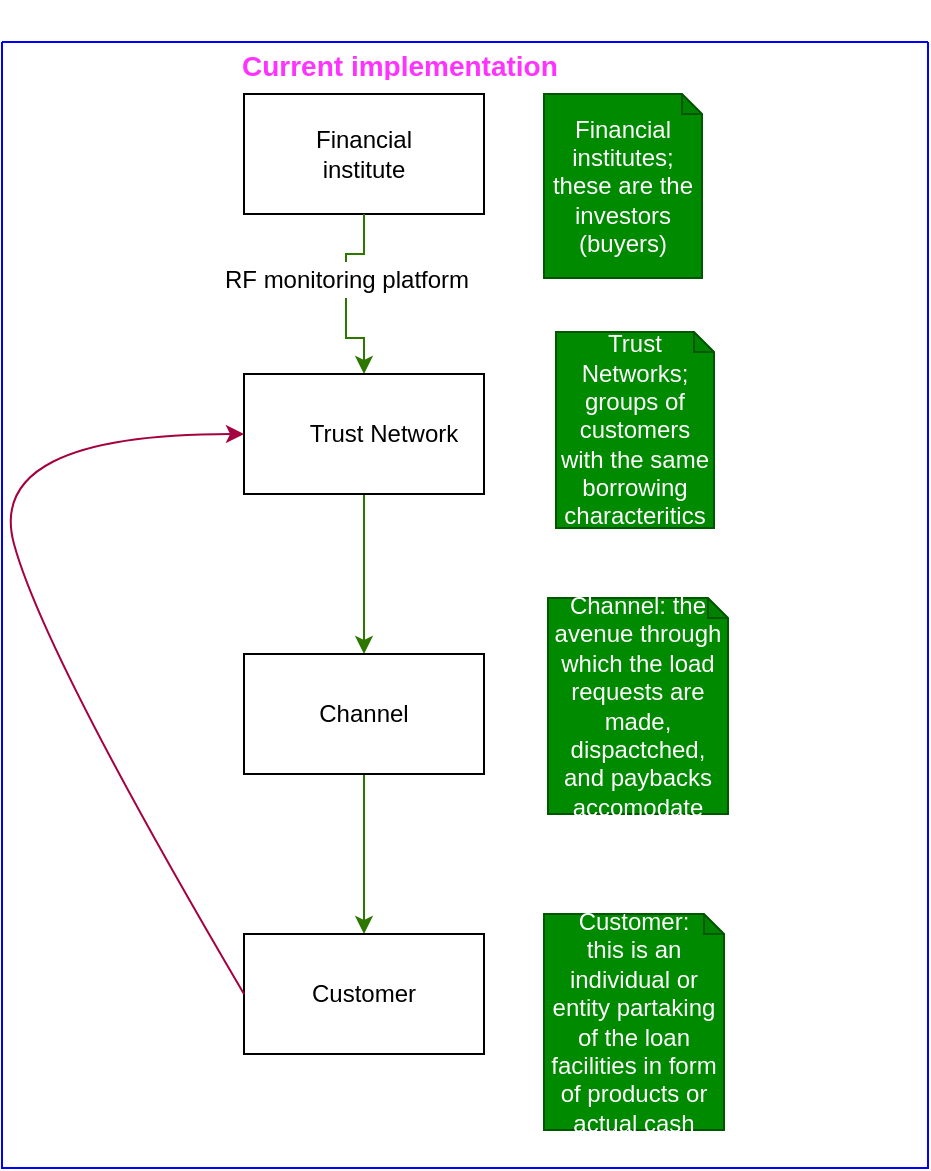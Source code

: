 <mxfile>
    <diagram id="cgmyOsK2eIYhg5Rcs4Wb" name="Page-1">
        <mxGraphModel dx="533" dy="1680" grid="0" gridSize="10" guides="1" tooltips="1" connect="1" arrows="1" fold="1" page="1" pageScale="1" pageWidth="850" pageHeight="1100" background="#ffffff" math="0" shadow="0">
            <root>
                <mxCell id="0"/>
                <mxCell id="1" parent="0"/>
                <mxCell id="5" value="" style="edgeStyle=orthogonalEdgeStyle;rounded=0;orthogonalLoop=1;jettySize=auto;html=1;fillColor=#60a917;strokeColor=#2D7600;startArrow=none;" parent="1" source="21" target="4" edge="1">
                    <mxGeometry relative="1" as="geometry"/>
                </mxCell>
                <mxCell id="2" value="" style="rounded=0;whiteSpace=wrap;html=1;" parent="1" vertex="1">
                    <mxGeometry x="180" y="40" width="120" height="60" as="geometry"/>
                </mxCell>
                <mxCell id="3" value="Financial institute" style="text;html=1;strokeColor=none;fillColor=none;align=center;verticalAlign=middle;whiteSpace=wrap;rounded=0;" parent="1" vertex="1">
                    <mxGeometry x="210" y="55" width="60" height="30" as="geometry"/>
                </mxCell>
                <mxCell id="8" value="" style="edgeStyle=orthogonalEdgeStyle;rounded=0;orthogonalLoop=1;jettySize=auto;html=1;fillColor=#60a917;strokeColor=#2D7600;" parent="1" source="4" target="7" edge="1">
                    <mxGeometry relative="1" as="geometry"/>
                </mxCell>
                <mxCell id="4" value="" style="rounded=0;whiteSpace=wrap;html=1;" parent="1" vertex="1">
                    <mxGeometry x="180" y="180" width="120" height="60" as="geometry"/>
                </mxCell>
                <mxCell id="6" value="Trust Network" style="text;html=1;strokeColor=none;fillColor=none;align=center;verticalAlign=middle;whiteSpace=wrap;rounded=0;" parent="1" vertex="1">
                    <mxGeometry x="210" y="200" width="80" height="20" as="geometry"/>
                </mxCell>
                <mxCell id="11" value="" style="edgeStyle=orthogonalEdgeStyle;rounded=0;orthogonalLoop=1;jettySize=auto;html=1;fillColor=#60a917;strokeColor=#2D7600;" parent="1" source="7" target="10" edge="1">
                    <mxGeometry relative="1" as="geometry"/>
                </mxCell>
                <mxCell id="7" value="" style="rounded=0;whiteSpace=wrap;html=1;" parent="1" vertex="1">
                    <mxGeometry x="180" y="320" width="120" height="60" as="geometry"/>
                </mxCell>
                <mxCell id="9" value="Channel" style="text;html=1;strokeColor=none;fillColor=none;align=center;verticalAlign=middle;whiteSpace=wrap;rounded=0;" parent="1" vertex="1">
                    <mxGeometry x="200" y="340" width="80" height="20" as="geometry"/>
                </mxCell>
                <mxCell id="10" value="" style="rounded=0;whiteSpace=wrap;html=1;" parent="1" vertex="1">
                    <mxGeometry x="180" y="460" width="120" height="60" as="geometry"/>
                </mxCell>
                <mxCell id="12" value="Customer" style="text;html=1;strokeColor=none;fillColor=none;align=center;verticalAlign=middle;whiteSpace=wrap;rounded=0;" parent="1" vertex="1">
                    <mxGeometry x="200" y="480" width="80" height="20" as="geometry"/>
                </mxCell>
                <mxCell id="13" value="" style="curved=1;endArrow=classic;html=1;exitX=0;exitY=0.5;exitDx=0;exitDy=0;entryX=0;entryY=0.5;entryDx=0;entryDy=0;fillColor=#d80073;strokeColor=#A50040;" parent="1" source="10" target="4" edge="1">
                    <mxGeometry width="50" height="50" relative="1" as="geometry">
                        <mxPoint x="230" y="340" as="sourcePoint"/>
                        <mxPoint x="170" y="210" as="targetPoint"/>
                        <Array as="points">
                            <mxPoint x="80" y="320"/>
                            <mxPoint x="50" y="210"/>
                        </Array>
                    </mxGeometry>
                </mxCell>
                <mxCell id="14" value="&lt;h1&gt;&lt;font style=&quot;font-size: 14px&quot; color=&quot;#ff33ff&quot;&gt;Current implementation&lt;/font&gt;&lt;/h1&gt;" style="text;html=1;strokeColor=none;fillColor=none;spacing=5;spacingTop=-20;whiteSpace=wrap;overflow=hidden;rounded=0;" parent="1" vertex="1">
                    <mxGeometry x="174" y="3" width="170" height="30" as="geometry"/>
                </mxCell>
                <mxCell id="15" value="Financial institutes; these are the investors (buyers)" style="shape=note;whiteSpace=wrap;html=1;backgroundOutline=1;darkOpacity=0.05;fillColor=#008a00;strokeColor=#005700;fontColor=#ffffff;size=10;" parent="1" vertex="1">
                    <mxGeometry x="330" y="40" width="79" height="92" as="geometry"/>
                </mxCell>
                <mxCell id="17" value="Trust Networks; groups of customers with the same borrowing characteritics" style="shape=note;whiteSpace=wrap;html=1;backgroundOutline=1;darkOpacity=0.05;fillColor=#008a00;strokeColor=#005700;fontColor=#ffffff;size=10;" parent="1" vertex="1">
                    <mxGeometry x="336" y="159" width="79" height="98" as="geometry"/>
                </mxCell>
                <mxCell id="18" value="Channel: the avenue through which the load requests are made, dispactched, and paybacks accomodate" style="shape=note;whiteSpace=wrap;html=1;backgroundOutline=1;darkOpacity=0.05;fillColor=#008a00;strokeColor=#005700;fontColor=#ffffff;size=10;" parent="1" vertex="1">
                    <mxGeometry x="332" y="292" width="90" height="108" as="geometry"/>
                </mxCell>
                <mxCell id="19" value="Customer:&lt;br&gt;this is an individual or entity partaking of the loan facilities in form of products or actual cash" style="shape=note;whiteSpace=wrap;html=1;backgroundOutline=1;darkOpacity=0.05;fillColor=#008a00;strokeColor=#005700;fontColor=#ffffff;size=10;" parent="1" vertex="1">
                    <mxGeometry x="330" y="450" width="90" height="108" as="geometry"/>
                </mxCell>
                <mxCell id="20" value="" style="swimlane;startSize=0;gradientColor=#FF33FF;strokeColor=#0000FF;" parent="1" vertex="1">
                    <mxGeometry x="59" y="14" width="463" height="563" as="geometry"/>
                </mxCell>
                <mxCell id="21" value="&lt;font color=&quot;#000000&quot;&gt;RF monitoring platform&lt;/font&gt;" style="text;html=1;align=center;verticalAlign=middle;resizable=0;points=[];autosize=1;strokeColor=none;" vertex="1" parent="1">
                    <mxGeometry x="165" y="124" width="132" height="18" as="geometry"/>
                </mxCell>
                <mxCell id="22" value="" style="edgeStyle=orthogonalEdgeStyle;rounded=0;orthogonalLoop=1;jettySize=auto;html=1;fillColor=#60a917;strokeColor=#2D7600;endArrow=none;" edge="1" parent="1" source="2" target="21">
                    <mxGeometry relative="1" as="geometry">
                        <mxPoint x="240" y="100" as="sourcePoint"/>
                        <mxPoint x="240" y="180" as="targetPoint"/>
                    </mxGeometry>
                </mxCell>
            </root>
        </mxGraphModel>
    </diagram>
    <diagram id="pxfbGONt4FBcwZYg-YJn" name="Page-2">
        <mxGraphModel dx="533" dy="1680" grid="0" gridSize="10" guides="1" tooltips="1" connect="1" arrows="1" fold="1" page="1" pageScale="1" pageWidth="850" pageHeight="1100" background="#ffffff" math="0" shadow="0">
            <root>
                <mxCell id="omSjNrQMJ6TnqF1ggQyg-0"/>
                <mxCell id="omSjNrQMJ6TnqF1ggQyg-1" parent="omSjNrQMJ6TnqF1ggQyg-0"/>
                <mxCell id="ytFhpSNRjVN4MV2daEN6-0" value="" style="edgeStyle=orthogonalEdgeStyle;rounded=0;orthogonalLoop=1;jettySize=auto;html=1;fillColor=#60a917;strokeColor=#2D7600;" parent="omSjNrQMJ6TnqF1ggQyg-1" source="ytFhpSNRjVN4MV2daEN6-1" target="ytFhpSNRjVN4MV2daEN6-4" edge="1">
                    <mxGeometry relative="1" as="geometry"/>
                </mxCell>
                <mxCell id="ytFhpSNRjVN4MV2daEN6-1" value="" style="rounded=0;whiteSpace=wrap;html=1;" parent="omSjNrQMJ6TnqF1ggQyg-1" vertex="1">
                    <mxGeometry x="180" y="76" width="120" height="60" as="geometry"/>
                </mxCell>
                <mxCell id="ytFhpSNRjVN4MV2daEN6-3" value="" style="edgeStyle=orthogonalEdgeStyle;rounded=0;orthogonalLoop=1;jettySize=auto;html=1;fillColor=#60a917;strokeColor=#2D7600;" parent="omSjNrQMJ6TnqF1ggQyg-1" source="ytFhpSNRjVN4MV2daEN6-4" target="ytFhpSNRjVN4MV2daEN6-7" edge="1">
                    <mxGeometry relative="1" as="geometry"/>
                </mxCell>
                <mxCell id="ytFhpSNRjVN4MV2daEN6-4" value="" style="rounded=0;whiteSpace=wrap;html=1;" parent="omSjNrQMJ6TnqF1ggQyg-1" vertex="1">
                    <mxGeometry x="180" y="190" width="120" height="60" as="geometry"/>
                </mxCell>
                <mxCell id="ytFhpSNRjVN4MV2daEN6-6" value="" style="edgeStyle=orthogonalEdgeStyle;rounded=0;orthogonalLoop=1;jettySize=auto;html=1;fillColor=#60a917;strokeColor=#2D7600;" parent="omSjNrQMJ6TnqF1ggQyg-1" source="ytFhpSNRjVN4MV2daEN6-7" target="ytFhpSNRjVN4MV2daEN6-9" edge="1">
                    <mxGeometry relative="1" as="geometry"/>
                </mxCell>
                <mxCell id="ytFhpSNRjVN4MV2daEN6-7" value="" style="rounded=0;whiteSpace=wrap;html=1;" parent="omSjNrQMJ6TnqF1ggQyg-1" vertex="1">
                    <mxGeometry x="180" y="320" width="120" height="60" as="geometry"/>
                </mxCell>
                <mxCell id="ytFhpSNRjVN4MV2daEN6-8" value="Trust Network" style="text;html=1;strokeColor=none;fillColor=none;align=center;verticalAlign=middle;whiteSpace=wrap;rounded=0;" parent="omSjNrQMJ6TnqF1ggQyg-1" vertex="1">
                    <mxGeometry x="200" y="340" width="80" height="20" as="geometry"/>
                </mxCell>
                <mxCell id="ytFhpSNRjVN4MV2daEN6-9" value="" style="rounded=0;whiteSpace=wrap;html=1;" parent="omSjNrQMJ6TnqF1ggQyg-1" vertex="1">
                    <mxGeometry x="180" y="460" width="120" height="60" as="geometry"/>
                </mxCell>
                <mxCell id="ytFhpSNRjVN4MV2daEN6-10" value="Customer" style="text;html=1;strokeColor=none;fillColor=none;align=center;verticalAlign=middle;whiteSpace=wrap;rounded=0;" parent="omSjNrQMJ6TnqF1ggQyg-1" vertex="1">
                    <mxGeometry x="200" y="480" width="80" height="20" as="geometry"/>
                </mxCell>
                <mxCell id="ytFhpSNRjVN4MV2daEN6-12" value="&lt;h1&gt;&lt;font style=&quot;font-size: 14px&quot; color=&quot;#ff33ff&quot;&gt;Proposed&amp;nbsp; implementation&lt;/font&gt;&lt;/h1&gt;" style="text;html=1;strokeColor=none;fillColor=none;spacing=5;spacingTop=-20;whiteSpace=wrap;overflow=hidden;rounded=0;" parent="omSjNrQMJ6TnqF1ggQyg-1" vertex="1">
                    <mxGeometry x="190" y="3" width="210" height="30" as="geometry"/>
                </mxCell>
                <mxCell id="ytFhpSNRjVN4MV2daEN6-16" value="coperatives, xente staff, innovation village,&lt;br&gt;uap" style="shape=note;whiteSpace=wrap;html=1;backgroundOutline=1;darkOpacity=0.05;fillColor=#008a00;strokeColor=#005700;fontColor=#ffffff;size=10;" parent="omSjNrQMJ6TnqF1ggQyg-1" vertex="1">
                    <mxGeometry x="332" y="292" width="90" height="108" as="geometry"/>
                </mxCell>
                <mxCell id="ytFhpSNRjVN4MV2daEN6-17" value="individual farmers..." style="shape=note;whiteSpace=wrap;html=1;backgroundOutline=1;darkOpacity=0.05;fillColor=#008a00;strokeColor=#005700;fontColor=#ffffff;size=10;" parent="omSjNrQMJ6TnqF1ggQyg-1" vertex="1">
                    <mxGeometry x="330" y="450" width="80" height="80" as="geometry"/>
                </mxCell>
                <mxCell id="ytFhpSNRjVN4MV2daEN6-18" value="" style="swimlane;startSize=0;gradientColor=#FF33FF;strokeColor=#0000FF;" parent="omSjNrQMJ6TnqF1ggQyg-1" vertex="1">
                    <mxGeometry x="53" y="55" width="524" height="563" as="geometry"/>
                </mxCell>
                <mxCell id="ytFhpSNRjVN4MV2daEN6-2" value="Financial institute" style="text;html=1;strokeColor=none;fillColor=none;align=center;verticalAlign=middle;whiteSpace=wrap;rounded=0;" parent="ytFhpSNRjVN4MV2daEN6-18" vertex="1">
                    <mxGeometry x="167" y="32" width="60" height="30" as="geometry"/>
                </mxCell>
                <mxCell id="ytFhpSNRjVN4MV2daEN6-13" value="Financial institutes; these are the investors (buyers)" style="shape=note;whiteSpace=wrap;html=1;backgroundOutline=1;darkOpacity=0.05;fillColor=#008a00;strokeColor=#005700;fontColor=#ffffff;size=10;" parent="ytFhpSNRjVN4MV2daEN6-18" vertex="1">
                    <mxGeometry x="291" y="5" width="79" height="92" as="geometry"/>
                </mxCell>
                <mxCell id="ytFhpSNRjVN4MV2daEN6-15" value="Xente, Hamwe, Jumia,&lt;br&gt;....." style="shape=note;whiteSpace=wrap;html=1;backgroundOutline=1;darkOpacity=0.05;fillColor=#008a00;strokeColor=#005700;fontColor=#ffffff;size=10;" parent="ytFhpSNRjVN4MV2daEN6-18" vertex="1">
                    <mxGeometry x="303" y="121" width="73.5" height="75" as="geometry"/>
                </mxCell>
                <mxCell id="ytFhpSNRjVN4MV2daEN6-5" value="Channel" style="text;html=1;strokeColor=none;fillColor=none;align=center;verticalAlign=middle;whiteSpace=wrap;rounded=0;" parent="ytFhpSNRjVN4MV2daEN6-18" vertex="1">
                    <mxGeometry x="141" y="152.5" width="80" height="20" as="geometry"/>
                </mxCell>
                <mxCell id="ytFhpSNRjVN4MV2daEN6-19" value="" style="endArrow=classic;html=1;fillColor=#1ba1e2;strokeColor=#006EAF;" parent="omSjNrQMJ6TnqF1ggQyg-1" edge="1">
                    <mxGeometry width="50" height="50" relative="1" as="geometry">
                        <mxPoint x="268" y="457" as="sourcePoint"/>
                        <mxPoint x="268" y="377" as="targetPoint"/>
                    </mxGeometry>
                </mxCell>
                <mxCell id="ytFhpSNRjVN4MV2daEN6-20" value="" style="endArrow=classic;html=1;fillColor=#1ba1e2;strokeColor=#006EAF;" parent="omSjNrQMJ6TnqF1ggQyg-1" edge="1">
                    <mxGeometry width="50" height="50" relative="1" as="geometry">
                        <mxPoint x="262" y="314" as="sourcePoint"/>
                        <mxPoint x="262" y="248" as="targetPoint"/>
                    </mxGeometry>
                </mxCell>
                <mxCell id="ytFhpSNRjVN4MV2daEN6-21" value="" style="endArrow=classic;html=1;fillColor=#1ba1e2;strokeColor=#006EAF;" parent="omSjNrQMJ6TnqF1ggQyg-1" edge="1">
                    <mxGeometry width="50" height="50" relative="1" as="geometry">
                        <mxPoint x="275" y="191" as="sourcePoint"/>
                        <mxPoint x="275" y="136" as="targetPoint"/>
                    </mxGeometry>
                </mxCell>
            </root>
        </mxGraphModel>
    </diagram>
</mxfile>